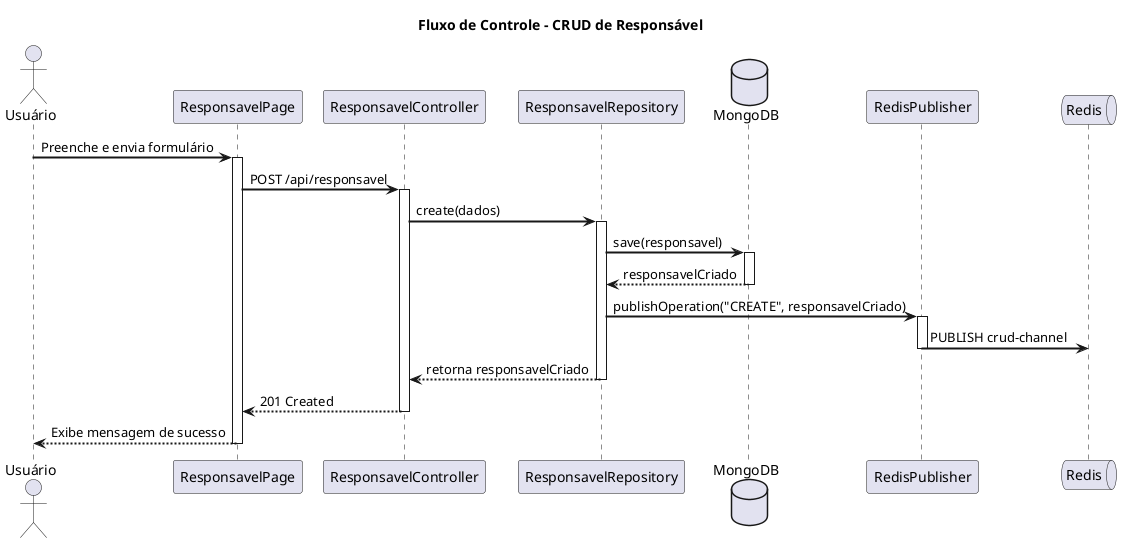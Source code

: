 @startuml Fluxo de Cadastro de Responsável

title "Fluxo de Controle - CRUD de Responsável"

actor "Usuário" as usr
participant "ResponsavelPage" as page
participant "ResponsavelController" as controller
participant "ResponsavelRepository" as repository
database "MongoDB" as db
participant "RedisPublisher" as publisher
queue "Redis" as redis

skinparam sequenceArrowThickness 2
skinparam roundcorner 10

usr -> page: Preenche e envia formulário
activate page

page -> controller: POST /api/responsavel
activate controller

controller -> repository: create(dados)
activate repository

repository -> db: save(responsavel)
activate db
db --> repository: responsavelCriado
deactivate db

repository -> publisher: publishOperation("CREATE", responsavelCriado)
activate publisher
publisher -> redis: PUBLISH crud-channel
deactivate publisher

repository --> controller: retorna responsavelCriado
deactivate repository

controller --> page: 201 Created
deactivate controller

page --> usr: Exibe mensagem de sucesso
deactivate page

@enduml

